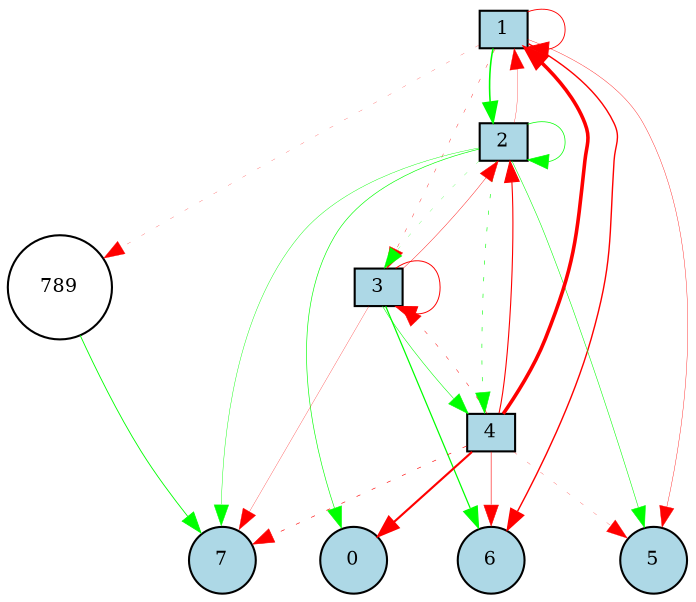 digraph {
	node [fontsize=9 height=0.2 shape=circle width=0.2]
	1 [fillcolor=lightgray shape=box style=filled]
	2 [fillcolor=lightgray shape=box style=filled]
	3 [fillcolor=lightgray shape=box style=filled]
	4 [fillcolor=lightgray shape=box style=filled]
	0 [fillcolor=lightblue style=filled]
	1 [fillcolor=lightblue style=filled]
	2 [fillcolor=lightblue style=filled]
	3 [fillcolor=lightblue style=filled]
	4 [fillcolor=lightblue style=filled]
	5 [fillcolor=lightblue style=filled]
	6 [fillcolor=lightblue style=filled]
	7 [fillcolor=lightblue style=filled]
	789 [fillcolor=white style=filled]
	3 -> 6 [color=green penwidth=0.5951963135457469 style=solid]
	4 -> 5 [color=red penwidth=0.11860491078194885 style=dotted]
	2 -> 2 [color=green penwidth=0.3517081707117673 style=solid]
	2 -> 0 [color=green penwidth=0.30754874606200105 style=solid]
	1 -> 789 [color=red penwidth=0.10945694168918516 style=dotted]
	1 -> 2 [color=green penwidth=0.753077367525938 style=solid]
	2 -> 1 [color=red penwidth=0.13918036299531975 style=solid]
	4 -> 2 [color=red penwidth=0.5289786518818996 style=solid]
	4 -> 7 [color=red penwidth=0.295841148065788 style=dotted]
	1 -> 5 [color=red penwidth=0.18212918438406783 style=solid]
	4 -> 0 [color=red penwidth=1.02354725275388 style=solid]
	2 -> 7 [color=green penwidth=0.20544105558525183 style=solid]
	4 -> 6 [color=red penwidth=0.27714300467041475 style=solid]
	3 -> 3 [color=red penwidth=0.4658919687347325 style=solid]
	1 -> 1 [color=red penwidth=0.4381752944592001 style=solid]
	3 -> 7 [color=red penwidth=0.13168577864275377 style=solid]
	2 -> 5 [color=green penwidth=0.26191411619203975 style=solid]
	1 -> 3 [color=red penwidth=0.17547740740792855 style=dotted]
	3 -> 2 [color=red penwidth=0.19699205376192944 style=solid]
	4 -> 3 [color=red penwidth=0.22123221317882713 style=dotted]
	2 -> 3 [color=green penwidth=0.1067455888203131 style=dotted]
	4 -> 1 [color=red penwidth=1.7227098199211426 style=solid]
	2 -> 4 [color=green penwidth=0.28914797133492076 style=dotted]
	3 -> 4 [color=green penwidth=0.2646635750420965 style=solid]
	789 -> 7 [color=green penwidth=0.4235519798339853 style=solid]
	1 -> 6 [color=red penwidth=0.6740632888394988 style=solid]
}
